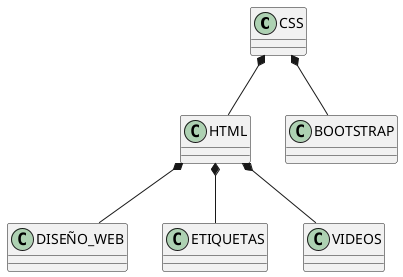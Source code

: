 @startuml
CSS *-- HTML
HTML *-- DISEÑO_WEB
HTML *-- ETIQUETAS
HTML *-- VIDEOS
CSS *-- BOOTSTRAP
@enduml
